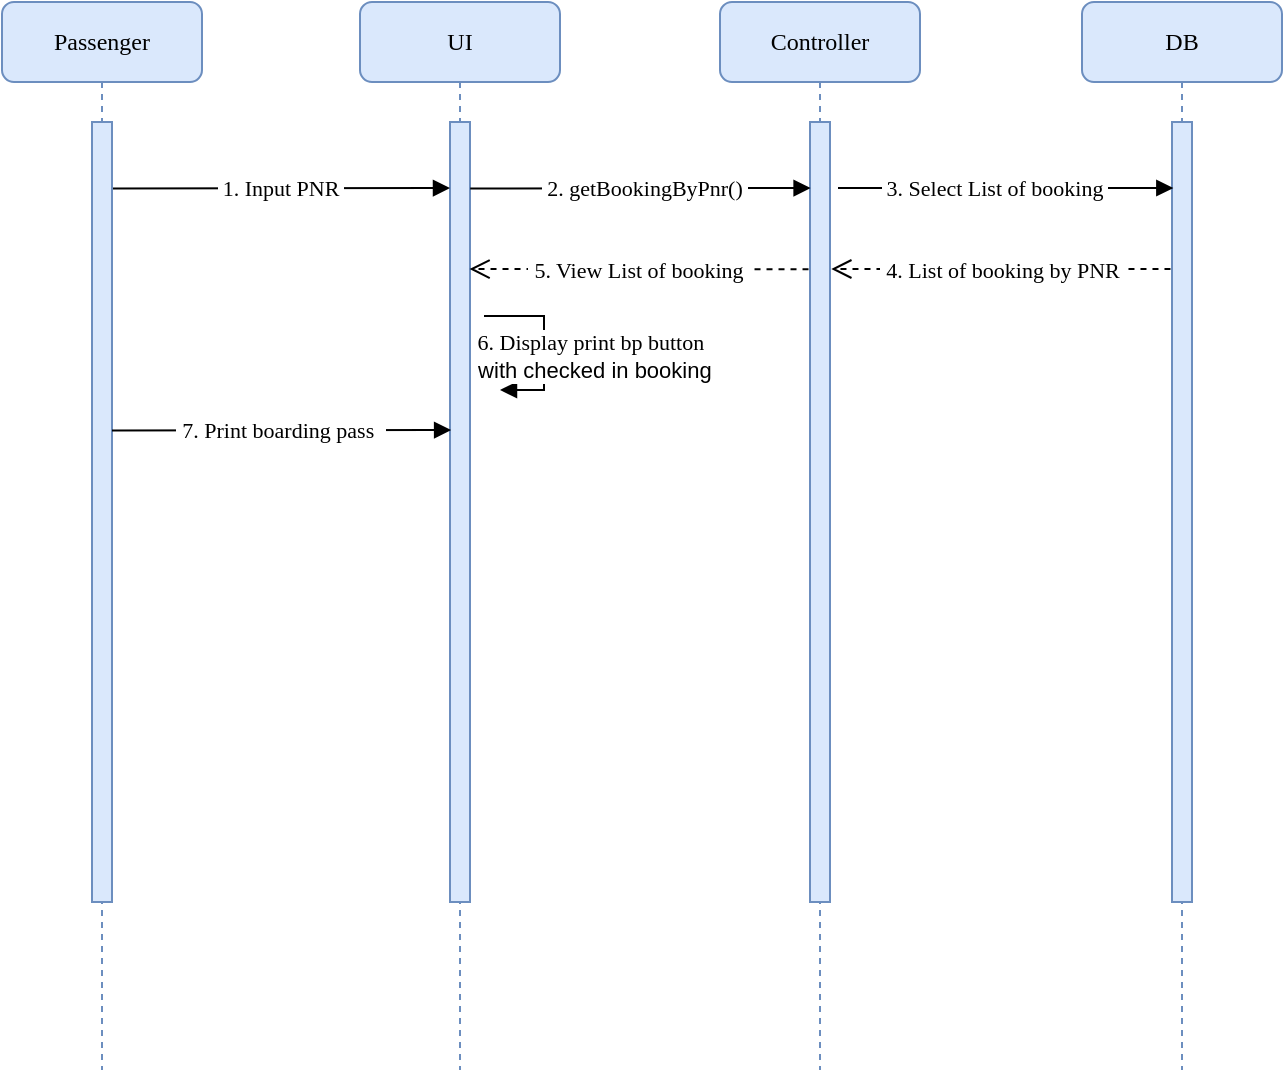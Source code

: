 <mxfile version="21.2.8" type="device">
  <diagram name="Page-1" id="5S-eEedVzDfpcZMJ_uvx">
    <mxGraphModel dx="1195" dy="703" grid="0" gridSize="10" guides="1" tooltips="1" connect="1" arrows="1" fold="1" page="1" pageScale="1" pageWidth="1654" pageHeight="1169" math="0" shadow="0">
      <root>
        <mxCell id="0" />
        <mxCell id="1" parent="0" />
        <mxCell id="e8z-HoSejarNDCepBSpH-1" value="UI" style="shape=umlLifeline;perimeter=lifelinePerimeter;whiteSpace=wrap;html=1;container=1;collapsible=0;recursiveResize=0;outlineConnect=0;rounded=1;shadow=0;comic=0;labelBackgroundColor=none;strokeWidth=1;fontFamily=Verdana;fontSize=12;align=center;fillColor=#dae8fc;strokeColor=#6c8ebf;" vertex="1" parent="1">
          <mxGeometry x="388" y="26" width="100" height="534" as="geometry" />
        </mxCell>
        <mxCell id="e8z-HoSejarNDCepBSpH-2" value="" style="html=1;points=[];perimeter=orthogonalPerimeter;rounded=0;shadow=0;comic=0;labelBackgroundColor=none;strokeWidth=1;fontFamily=Verdana;fontSize=12;align=center;fillColor=#dae8fc;strokeColor=#6c8ebf;" vertex="1" parent="e8z-HoSejarNDCepBSpH-1">
          <mxGeometry x="45" y="60" width="10" height="390" as="geometry" />
        </mxCell>
        <mxCell id="e8z-HoSejarNDCepBSpH-8" value="&amp;nbsp;1. Input PNR&amp;nbsp;" style="html=1;verticalAlign=middle;endArrow=block;entryX=0;entryY=0.452;labelBackgroundColor=default;fontFamily=Verdana;fontSize=11;edgeStyle=elbowEdgeStyle;elbow=vertical;entryDx=0;entryDy=0;entryPerimeter=0;exitX=0.944;exitY=0.453;exitDx=0;exitDy=0;exitPerimeter=0;" edge="1" parent="e8z-HoSejarNDCepBSpH-1">
          <mxGeometry x="-0.003" relative="1" as="geometry">
            <mxPoint x="-124.56" y="93.22" as="sourcePoint" />
            <mxPoint x="45" y="93.0" as="targetPoint" />
            <Array as="points" />
            <mxPoint as="offset" />
          </mxGeometry>
        </mxCell>
        <mxCell id="e8z-HoSejarNDCepBSpH-33" value="&lt;font face=&quot;Verdana&quot;&gt;&amp;nbsp;6. Display print bp button&lt;br&gt;&lt;/font&gt;&amp;nbsp;with checked in booking" style="html=1;align=left;spacingLeft=2;endArrow=block;rounded=0;edgeStyle=orthogonalEdgeStyle;curved=0;rounded=0;verticalAlign=middle;" edge="1" parent="e8z-HoSejarNDCepBSpH-1">
          <mxGeometry x="-1" y="-22" relative="1" as="geometry">
            <mxPoint x="62" y="157" as="sourcePoint" />
            <Array as="points">
              <mxPoint x="92" y="157" />
              <mxPoint x="92" y="194" />
            </Array>
            <mxPoint x="70" y="194" as="targetPoint" />
            <mxPoint x="-10" y="-2" as="offset" />
          </mxGeometry>
        </mxCell>
        <mxCell id="e8z-HoSejarNDCepBSpH-10" value="Controller" style="shape=umlLifeline;perimeter=lifelinePerimeter;whiteSpace=wrap;html=1;container=1;collapsible=0;recursiveResize=0;outlineConnect=0;rounded=1;shadow=0;comic=0;labelBackgroundColor=none;strokeWidth=1;fontFamily=Verdana;fontSize=12;align=center;fillColor=#dae8fc;strokeColor=#6c8ebf;" vertex="1" parent="1">
          <mxGeometry x="568" y="26" width="100" height="534" as="geometry" />
        </mxCell>
        <mxCell id="e8z-HoSejarNDCepBSpH-11" value="" style="html=1;points=[];perimeter=orthogonalPerimeter;rounded=0;shadow=0;comic=0;labelBackgroundColor=none;strokeWidth=1;fontFamily=Verdana;fontSize=12;align=center;fillColor=#dae8fc;strokeColor=#6c8ebf;" vertex="1" parent="e8z-HoSejarNDCepBSpH-10">
          <mxGeometry x="45" y="60" width="10" height="390" as="geometry" />
        </mxCell>
        <mxCell id="e8z-HoSejarNDCepBSpH-16" value="&lt;font face=&quot;Verdana&quot; style=&quot;font-size: 11px;&quot;&gt;&amp;nbsp;4. List of booking by PNR&amp;nbsp;&lt;/font&gt;" style="html=1;verticalAlign=middle;endArrow=open;dashed=1;endSize=8;edgeStyle=elbowEdgeStyle;elbow=vertical;curved=0;rounded=0;exitX=-0.041;exitY=0.723;exitDx=0;exitDy=0;exitPerimeter=0;labelBackgroundColor=default;fontSize=11;" edge="1" parent="e8z-HoSejarNDCepBSpH-10">
          <mxGeometry x="-0.004" relative="1" as="geometry">
            <mxPoint x="225.24" y="133.56" as="sourcePoint" />
            <mxPoint x="55.65" y="133.5" as="targetPoint" />
            <Array as="points">
              <mxPoint x="261.65" y="133.5" />
            </Array>
            <mxPoint as="offset" />
          </mxGeometry>
        </mxCell>
        <mxCell id="e8z-HoSejarNDCepBSpH-17" value="&lt;font face=&quot;Verdana&quot; style=&quot;font-size: 11px;&quot;&gt;&amp;nbsp;5. View List of booking&amp;nbsp;&lt;/font&gt;" style="html=1;verticalAlign=middle;endArrow=open;dashed=1;endSize=8;edgeStyle=elbowEdgeStyle;elbow=vertical;curved=0;rounded=0;exitX=-0.039;exitY=0.728;exitDx=0;exitDy=0;exitPerimeter=0;entryX=1.011;entryY=0.725;entryDx=0;entryDy=0;entryPerimeter=0;labelBackgroundColor=default;fontSize=11;" edge="1" parent="e8z-HoSejarNDCepBSpH-10">
          <mxGeometry x="-0.001" relative="1" as="geometry">
            <mxPoint x="44.26" y="133.66" as="sourcePoint" />
            <mxPoint x="-125.24" y="133" as="targetPoint" />
            <mxPoint as="offset" />
          </mxGeometry>
        </mxCell>
        <mxCell id="e8z-HoSejarNDCepBSpH-19" value="DB" style="shape=umlLifeline;perimeter=lifelinePerimeter;whiteSpace=wrap;html=1;container=1;collapsible=0;recursiveResize=0;outlineConnect=0;rounded=1;shadow=0;comic=0;labelBackgroundColor=none;strokeWidth=1;fontFamily=Verdana;fontSize=12;align=center;fillColor=#dae8fc;strokeColor=#6c8ebf;" vertex="1" parent="1">
          <mxGeometry x="749" y="26" width="100" height="534" as="geometry" />
        </mxCell>
        <mxCell id="e8z-HoSejarNDCepBSpH-20" value="" style="html=1;points=[];perimeter=orthogonalPerimeter;rounded=0;shadow=0;comic=0;labelBackgroundColor=none;strokeWidth=1;fontFamily=Verdana;fontSize=12;align=center;fillColor=#dae8fc;strokeColor=#6c8ebf;" vertex="1" parent="e8z-HoSejarNDCepBSpH-19">
          <mxGeometry x="45" y="60" width="10" height="390" as="geometry" />
        </mxCell>
        <mxCell id="e8z-HoSejarNDCepBSpH-23" value="Passenger" style="shape=umlLifeline;perimeter=lifelinePerimeter;whiteSpace=wrap;html=1;container=1;collapsible=0;recursiveResize=0;outlineConnect=0;rounded=1;shadow=0;comic=0;labelBackgroundColor=none;strokeWidth=1;fontFamily=Verdana;fontSize=12;align=center;fillColor=#dae8fc;strokeColor=#6c8ebf;" vertex="1" parent="1">
          <mxGeometry x="209" y="26" width="100" height="534" as="geometry" />
        </mxCell>
        <mxCell id="e8z-HoSejarNDCepBSpH-24" value="" style="html=1;points=[];perimeter=orthogonalPerimeter;rounded=0;shadow=0;comic=0;labelBackgroundColor=none;strokeWidth=1;fontFamily=Verdana;fontSize=12;align=center;fillColor=#dae8fc;strokeColor=#6c8ebf;" vertex="1" parent="e8z-HoSejarNDCepBSpH-23">
          <mxGeometry x="45" y="60" width="10" height="390" as="geometry" />
        </mxCell>
        <mxCell id="e8z-HoSejarNDCepBSpH-30" value="&amp;nbsp;7. Print boarding pass&amp;nbsp;&amp;nbsp;" style="html=1;verticalAlign=middle;endArrow=block;entryX=0;entryY=0.452;labelBackgroundColor=default;fontFamily=Verdana;fontSize=11;edgeStyle=elbowEdgeStyle;elbow=vertical;entryDx=0;entryDy=0;entryPerimeter=0;exitX=0.944;exitY=0.453;exitDx=0;exitDy=0;exitPerimeter=0;" edge="1" parent="e8z-HoSejarNDCepBSpH-23">
          <mxGeometry x="-0.003" relative="1" as="geometry">
            <mxPoint x="55.0" y="214.22" as="sourcePoint" />
            <mxPoint x="224.56" y="214.0" as="targetPoint" />
            <Array as="points" />
            <mxPoint as="offset" />
          </mxGeometry>
        </mxCell>
        <mxCell id="e8z-HoSejarNDCepBSpH-28" value="&amp;nbsp;3. Select List of booking&amp;nbsp;" style="html=1;verticalAlign=middle;endArrow=block;labelBackgroundColor=default;fontFamily=Verdana;fontSize=11;edgeStyle=elbowEdgeStyle;elbow=vertical;entryX=0.067;entryY=0.039;entryDx=0;entryDy=0;entryPerimeter=0;" edge="1" parent="1">
          <mxGeometry x="-0.07" relative="1" as="geometry">
            <mxPoint x="627" y="119" as="sourcePoint" />
            <Array as="points">
              <mxPoint x="696" y="119" />
              <mxPoint x="616" y="59" />
            </Array>
            <mxPoint x="794.67" y="119.16" as="targetPoint" />
            <mxPoint as="offset" />
          </mxGeometry>
        </mxCell>
        <mxCell id="e8z-HoSejarNDCepBSpH-29" value="&amp;nbsp;2. getBookingByPnr()&amp;nbsp;" style="verticalAlign=middle;endArrow=block;labelBackgroundColor=default;fontFamily=Verdana;fontSize=11;edgeStyle=elbowEdgeStyle;elbow=vertical;entryX=0.03;entryY=0.451;entryDx=0;entryDy=0;entryPerimeter=0;exitX=1.011;exitY=0.451;exitDx=0;exitDy=0;exitPerimeter=0;labelBorderColor=none;fontColor=default;html=1;spacingTop=0;spacingLeft=0;horizontal=1;" edge="1" parent="1">
          <mxGeometry x="0.021" relative="1" as="geometry">
            <mxPoint x="443.11" y="119.22" as="sourcePoint" />
            <mxPoint x="613.3" y="119.22" as="targetPoint" />
            <Array as="points" />
            <mxPoint as="offset" />
          </mxGeometry>
        </mxCell>
      </root>
    </mxGraphModel>
  </diagram>
</mxfile>
